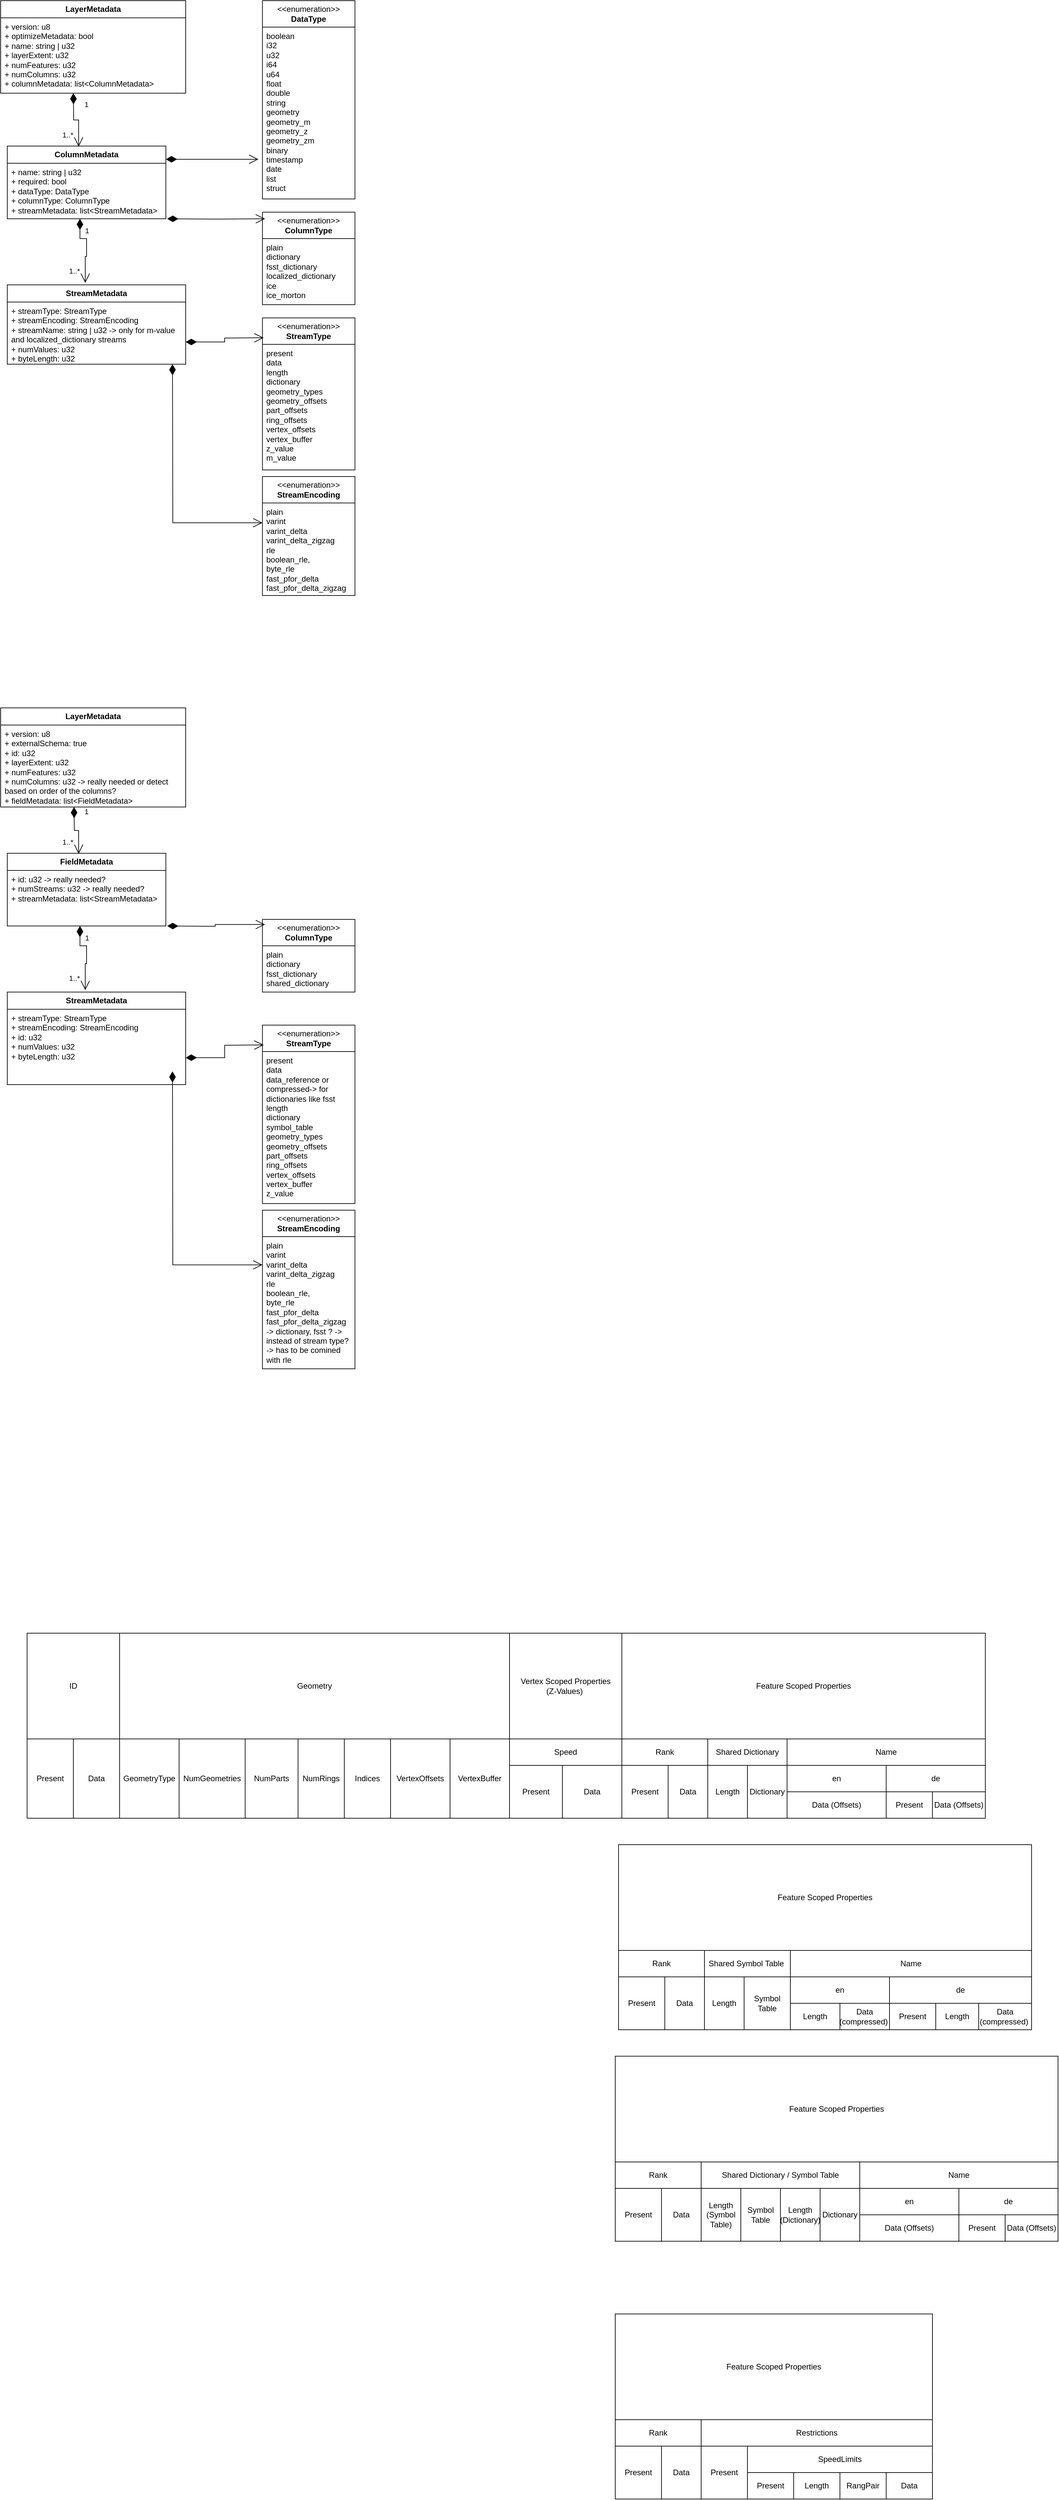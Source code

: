 <mxfile version="23.0.2" type="device">
  <diagram name="Page-1" id="2YBvvXClWsGukQMizWep">
    <mxGraphModel dx="1434" dy="866" grid="1" gridSize="10" guides="1" tooltips="1" connect="1" arrows="1" fold="1" page="1" pageScale="1" pageWidth="850" pageHeight="1100" math="0" shadow="0">
      <root>
        <mxCell id="0" />
        <mxCell id="1" parent="0" />
        <mxCell id="l-rinapcZIfxHJ7ZMDAc-74" value="&lt;b&gt;LayerMetadata&lt;/b&gt;" style="swimlane;fontStyle=0;childLayout=stackLayout;horizontal=1;startSize=26;fillColor=none;horizontalStack=0;resizeParent=1;resizeParentMax=0;resizeLast=0;collapsible=1;marginBottom=0;whiteSpace=wrap;html=1;" parent="1" vertex="1">
          <mxGeometry x="50" y="30" width="280" height="140" as="geometry" />
        </mxCell>
        <mxCell id="l-rinapcZIfxHJ7ZMDAc-75" value="+ version: u8&lt;br&gt;+ optimizeMetadata: bool&lt;br style=&quot;border-color: var(--border-color);&quot;&gt;+ name: string | u32&lt;br style=&quot;border-color: var(--border-color);&quot;&gt;+ layerExtent: u32&lt;br&gt;+ numFeatures: u32&lt;br&gt;+ numColumns: u32&lt;br&gt;+ columnMetadata: list&amp;lt;ColumnMetadata&amp;gt;" style="text;strokeColor=none;fillColor=none;align=left;verticalAlign=top;spacingLeft=4;spacingRight=4;overflow=hidden;rotatable=0;points=[[0,0.5],[1,0.5]];portConstraint=eastwest;whiteSpace=wrap;html=1;" parent="l-rinapcZIfxHJ7ZMDAc-74" vertex="1">
          <mxGeometry y="26" width="280" height="114" as="geometry" />
        </mxCell>
        <mxCell id="Jd3EaR2XywZya7DofICR-31" value="" style="endArrow=open;html=1;endSize=12;startArrow=diamondThin;startSize=14;startFill=1;edgeStyle=orthogonalEdgeStyle;align=left;verticalAlign=bottom;rounded=0;entryX=0.45;entryY=0.008;entryDx=0;entryDy=0;entryPerimeter=0;" parent="l-rinapcZIfxHJ7ZMDAc-74" target="Jd3EaR2XywZya7DofICR-1" edge="1">
          <mxGeometry x="-1" y="3" relative="1" as="geometry">
            <mxPoint x="110" y="140" as="sourcePoint" />
            <mxPoint x="250" y="140" as="targetPoint" />
          </mxGeometry>
        </mxCell>
        <mxCell id="l-rinapcZIfxHJ7ZMDAc-76" value="&amp;lt;&amp;lt;enumeration&amp;gt;&amp;gt;&lt;br style=&quot;border-color: var(--border-color); font-weight: 700;&quot;&gt;&lt;b&gt;DataType&lt;/b&gt;" style="swimlane;fontStyle=0;childLayout=stackLayout;horizontal=1;startSize=40;fillColor=none;horizontalStack=0;resizeParent=1;resizeParentMax=0;resizeLast=0;collapsible=1;marginBottom=0;whiteSpace=wrap;html=1;" parent="1" vertex="1">
          <mxGeometry x="446.13" y="30" width="140" height="300" as="geometry" />
        </mxCell>
        <mxCell id="l-rinapcZIfxHJ7ZMDAc-77" value="boolean&lt;br&gt;i32&lt;br&gt;u32&lt;br&gt;i64&lt;br style=&quot;border-color: var(--border-color);&quot;&gt;u64&lt;br&gt;float&lt;br&gt;double&lt;br&gt;string&lt;br&gt;geometry&lt;br&gt;geometry_m&lt;br&gt;geometry_z&lt;br&gt;geometry_zm&lt;br&gt;binary&lt;br&gt;timestamp&lt;br&gt;date&lt;br&gt;list&lt;br&gt;struct" style="text;strokeColor=none;fillColor=none;align=left;verticalAlign=top;spacingLeft=4;spacingRight=4;overflow=hidden;rotatable=0;points=[[0,0.5],[1,0.5]];portConstraint=eastwest;whiteSpace=wrap;html=1;" parent="l-rinapcZIfxHJ7ZMDAc-76" vertex="1">
          <mxGeometry y="40" width="140" height="260" as="geometry" />
        </mxCell>
        <mxCell id="l-rinapcZIfxHJ7ZMDAc-87" value="" style="endArrow=open;html=1;endSize=12;startArrow=diamondThin;startSize=14;startFill=1;edgeStyle=orthogonalEdgeStyle;align=left;verticalAlign=bottom;rounded=0;" parent="1" edge="1">
          <mxGeometry x="-1" y="3" relative="1" as="geometry">
            <mxPoint x="300" y="270" as="sourcePoint" />
            <mxPoint x="440" y="270" as="targetPoint" />
          </mxGeometry>
        </mxCell>
        <mxCell id="Jd3EaR2XywZya7DofICR-1" value="&lt;b&gt;ColumnMetadata&lt;/b&gt;" style="swimlane;fontStyle=0;childLayout=stackLayout;horizontal=1;startSize=26;fillColor=none;horizontalStack=0;resizeParent=1;resizeParentMax=0;resizeLast=0;collapsible=1;marginBottom=0;whiteSpace=wrap;html=1;" parent="1" vertex="1">
          <mxGeometry x="60" y="250" width="240" height="110" as="geometry" />
        </mxCell>
        <mxCell id="Jd3EaR2XywZya7DofICR-2" value="+ name: string | u32&lt;br&gt;+ required: bool&lt;br&gt;+ dataType: DataType&lt;br&gt;+ columnType: ColumnType&lt;br&gt;+ streamMetadata: list&amp;lt;StreamMetadata&amp;gt;" style="text;strokeColor=none;fillColor=none;align=left;verticalAlign=top;spacingLeft=4;spacingRight=4;overflow=hidden;rotatable=0;points=[[0,0.5],[1,0.5]];portConstraint=eastwest;whiteSpace=wrap;html=1;" parent="Jd3EaR2XywZya7DofICR-1" vertex="1">
          <mxGeometry y="26" width="240" height="84" as="geometry" />
        </mxCell>
        <mxCell id="Jd3EaR2XywZya7DofICR-17" value="&amp;lt;&amp;lt;enumeration&amp;gt;&amp;gt;&lt;br style=&quot;border-color: var(--border-color); font-weight: 700;&quot;&gt;&lt;b&gt;ColumnType&lt;/b&gt;" style="swimlane;fontStyle=0;childLayout=stackLayout;horizontal=1;startSize=40;fillColor=none;horizontalStack=0;resizeParent=1;resizeParentMax=0;resizeLast=0;collapsible=1;marginBottom=0;whiteSpace=wrap;html=1;" parent="1" vertex="1">
          <mxGeometry x="446.13" y="350" width="140" height="140" as="geometry" />
        </mxCell>
        <mxCell id="Jd3EaR2XywZya7DofICR-18" value="plain&lt;br&gt;dictionary&lt;br&gt;fsst_dictionary&lt;br&gt;localized_dictionary&lt;br&gt;ice&lt;br&gt;ice_morton" style="text;strokeColor=none;fillColor=none;align=left;verticalAlign=top;spacingLeft=4;spacingRight=4;overflow=hidden;rotatable=0;points=[[0,0.5],[1,0.5]];portConstraint=eastwest;whiteSpace=wrap;html=1;" parent="Jd3EaR2XywZya7DofICR-17" vertex="1">
          <mxGeometry y="40" width="140" height="100" as="geometry" />
        </mxCell>
        <mxCell id="Jd3EaR2XywZya7DofICR-19" value="" style="endArrow=open;html=1;endSize=12;startArrow=diamondThin;startSize=14;startFill=1;edgeStyle=orthogonalEdgeStyle;align=left;verticalAlign=bottom;rounded=0;exitX=1;exitY=0.643;exitDx=0;exitDy=0;exitPerimeter=0;" parent="1" source="Jd3EaR2XywZya7DofICR-26" edge="1">
          <mxGeometry x="-1" y="3" relative="1" as="geometry">
            <mxPoint x="308" y="540" as="sourcePoint" />
            <mxPoint x="448" y="540" as="targetPoint" />
            <Array as="points" />
          </mxGeometry>
        </mxCell>
        <mxCell id="Jd3EaR2XywZya7DofICR-25" value="&lt;b&gt;StreamMetadata&lt;/b&gt;" style="swimlane;fontStyle=0;childLayout=stackLayout;horizontal=1;startSize=26;fillColor=none;horizontalStack=0;resizeParent=1;resizeParentMax=0;resizeLast=0;collapsible=1;marginBottom=0;whiteSpace=wrap;html=1;" parent="1" vertex="1">
          <mxGeometry x="60" y="460" width="270" height="120" as="geometry" />
        </mxCell>
        <mxCell id="Jd3EaR2XywZya7DofICR-26" value="+ streamType: StreamType&lt;br&gt;+ streamEncoding: StreamEncoding&lt;br&gt;+ streamName: string | u32 -&amp;gt; only for m-value and localized_dictionary streams&lt;br&gt;+ numValues: u32&lt;br&gt;+ byteLength: u32" style="text;strokeColor=none;fillColor=none;align=left;verticalAlign=top;spacingLeft=4;spacingRight=4;overflow=hidden;rotatable=0;points=[[0,0.5],[1,0.5]];portConstraint=eastwest;whiteSpace=wrap;html=1;" parent="Jd3EaR2XywZya7DofICR-25" vertex="1">
          <mxGeometry y="26" width="270" height="94" as="geometry" />
        </mxCell>
        <mxCell id="Jd3EaR2XywZya7DofICR-32" value="1" style="edgeLabel;resizable=0;html=1;align=left;verticalAlign=top;" parent="1" connectable="0" vertex="1">
          <mxGeometry x="190" y="380" as="geometry">
            <mxPoint x="-15" y="-206" as="offset" />
          </mxGeometry>
        </mxCell>
        <mxCell id="Jd3EaR2XywZya7DofICR-38" value="1..*" style="edgeLabel;resizable=0;html=1;align=right;verticalAlign=top;" parent="1" connectable="0" vertex="1">
          <mxGeometry x="160" y="220" as="geometry" />
        </mxCell>
        <mxCell id="Jd3EaR2XywZya7DofICR-41" value="" style="endArrow=open;html=1;endSize=12;startArrow=diamondThin;startSize=14;startFill=1;edgeStyle=orthogonalEdgeStyle;align=left;verticalAlign=bottom;rounded=0;entryX=0.45;entryY=0.008;entryDx=0;entryDy=0;entryPerimeter=0;" parent="1" edge="1">
          <mxGeometry x="-1" y="3" relative="1" as="geometry">
            <mxPoint x="170" y="360" as="sourcePoint" />
            <mxPoint x="178" y="457" as="targetPoint" />
            <Array as="points">
              <mxPoint x="170" y="390" />
              <mxPoint x="180" y="390" />
              <mxPoint x="180" y="417" />
              <mxPoint x="178" y="417" />
            </Array>
          </mxGeometry>
        </mxCell>
        <mxCell id="Jd3EaR2XywZya7DofICR-42" value="1..*" style="edgeLabel;resizable=0;html=1;align=right;verticalAlign=top;" parent="1" connectable="0" vertex="1">
          <mxGeometry x="170" y="426" as="geometry" />
        </mxCell>
        <mxCell id="Jd3EaR2XywZya7DofICR-43" value="1" style="edgeLabel;resizable=0;html=1;align=right;verticalAlign=top;" parent="1" connectable="0" vertex="1">
          <mxGeometry x="184" y="365" as="geometry" />
        </mxCell>
        <mxCell id="Jd3EaR2XywZya7DofICR-45" value="&amp;lt;&amp;lt;enumeration&amp;gt;&amp;gt;&lt;br style=&quot;border-color: var(--border-color); font-weight: 700;&quot;&gt;&lt;b&gt;StreamEncoding&lt;/b&gt;" style="swimlane;fontStyle=0;childLayout=stackLayout;horizontal=1;startSize=40;fillColor=none;horizontalStack=0;resizeParent=1;resizeParentMax=0;resizeLast=0;collapsible=1;marginBottom=0;whiteSpace=wrap;html=1;" parent="1" vertex="1">
          <mxGeometry x="446.13" y="750" width="140" height="180" as="geometry" />
        </mxCell>
        <mxCell id="Jd3EaR2XywZya7DofICR-46" value="plain&lt;br&gt;varint&lt;br&gt;varint_delta&lt;br&gt;varint_delta_zigzag&lt;br&gt;rle&lt;br&gt;boolean_rle,&lt;br&gt;byte_rle&lt;br&gt;fast_pfor_delta&lt;br&gt;fast_pfor_delta_zigzag&lt;br&gt;" style="text;strokeColor=none;fillColor=none;align=left;verticalAlign=top;spacingLeft=4;spacingRight=4;overflow=hidden;rotatable=0;points=[[0,0.5],[1,0.5]];portConstraint=eastwest;whiteSpace=wrap;html=1;" parent="Jd3EaR2XywZya7DofICR-45" vertex="1">
          <mxGeometry y="40" width="140" height="140" as="geometry" />
        </mxCell>
        <mxCell id="Jd3EaR2XywZya7DofICR-47" value="" style="endArrow=open;html=1;endSize=12;startArrow=diamondThin;startSize=14;startFill=1;edgeStyle=orthogonalEdgeStyle;align=left;verticalAlign=bottom;rounded=0;entryX=0;entryY=0.214;entryDx=0;entryDy=0;entryPerimeter=0;" parent="1" target="Jd3EaR2XywZya7DofICR-46" edge="1">
          <mxGeometry x="-1" y="3" relative="1" as="geometry">
            <mxPoint x="310" y="580" as="sourcePoint" />
            <mxPoint x="448" y="530" as="targetPoint" />
          </mxGeometry>
        </mxCell>
        <mxCell id="Jd3EaR2XywZya7DofICR-48" value="&amp;lt;&amp;lt;enumeration&amp;gt;&amp;gt;&lt;br style=&quot;border-color: var(--border-color); font-weight: 700;&quot;&gt;&lt;b&gt;StreamType&lt;/b&gt;" style="swimlane;fontStyle=0;childLayout=stackLayout;horizontal=1;startSize=40;fillColor=none;horizontalStack=0;resizeParent=1;resizeParentMax=0;resizeLast=0;collapsible=1;marginBottom=0;whiteSpace=wrap;html=1;" parent="1" vertex="1">
          <mxGeometry x="446.13" y="510" width="140" height="230" as="geometry" />
        </mxCell>
        <mxCell id="Jd3EaR2XywZya7DofICR-49" value="present&lt;br&gt;data&lt;br&gt;length&lt;br&gt;dictionary&lt;br&gt;geometry_types&lt;br&gt;geometry_offsets&lt;br&gt;part_offsets&lt;br&gt;ring_offsets&lt;br&gt;vertex_offsets&lt;br&gt;vertex_buffer&lt;br&gt;z_value&lt;br&gt;m_value" style="text;strokeColor=none;fillColor=none;align=left;verticalAlign=top;spacingLeft=4;spacingRight=4;overflow=hidden;rotatable=0;points=[[0,0.5],[1,0.5]];portConstraint=eastwest;whiteSpace=wrap;html=1;" parent="Jd3EaR2XywZya7DofICR-48" vertex="1">
          <mxGeometry y="40" width="140" height="190" as="geometry" />
        </mxCell>
        <mxCell id="Jd3EaR2XywZya7DofICR-50" value="" style="endArrow=open;html=1;endSize=12;startArrow=diamondThin;startSize=14;startFill=1;edgeStyle=orthogonalEdgeStyle;align=left;verticalAlign=bottom;rounded=0;entryX=0.028;entryY=0.071;entryDx=0;entryDy=0;entryPerimeter=0;" parent="1" target="Jd3EaR2XywZya7DofICR-17" edge="1">
          <mxGeometry x="-1" y="3" relative="1" as="geometry">
            <mxPoint x="302" y="360" as="sourcePoint" />
            <mxPoint x="442" y="360" as="targetPoint" />
            <Array as="points" />
          </mxGeometry>
        </mxCell>
        <mxCell id="0JohcG3czfdtflU6FVD1-1" value="&lt;b&gt;LayerMetadata&lt;/b&gt;" style="swimlane;fontStyle=0;childLayout=stackLayout;horizontal=1;startSize=26;fillColor=none;horizontalStack=0;resizeParent=1;resizeParentMax=0;resizeLast=0;collapsible=1;marginBottom=0;whiteSpace=wrap;html=1;" parent="1" vertex="1">
          <mxGeometry x="50" y="1100" width="280" height="150" as="geometry" />
        </mxCell>
        <mxCell id="0JohcG3czfdtflU6FVD1-2" value="+ version: u8&lt;br&gt;+ externalSchema: true&lt;br style=&quot;border-color: var(--border-color);&quot;&gt;+ id: u32&lt;br style=&quot;border-color: var(--border-color);&quot;&gt;+ layerExtent: u32&lt;br&gt;+ numFeatures: u32&lt;br&gt;+ numColumns: u32 -&amp;gt; really needed or detect based on order of the columns?&lt;br&gt;+ fieldMetadata: list&amp;lt;FieldMetadata&amp;gt;" style="text;strokeColor=none;fillColor=none;align=left;verticalAlign=top;spacingLeft=4;spacingRight=4;overflow=hidden;rotatable=0;points=[[0,0.5],[1,0.5]];portConstraint=eastwest;whiteSpace=wrap;html=1;" parent="0JohcG3czfdtflU6FVD1-1" vertex="1">
          <mxGeometry y="26" width="280" height="124" as="geometry" />
        </mxCell>
        <mxCell id="0JohcG3czfdtflU6FVD1-3" value="" style="endArrow=open;html=1;endSize=12;startArrow=diamondThin;startSize=14;startFill=1;edgeStyle=orthogonalEdgeStyle;align=left;verticalAlign=bottom;rounded=0;entryX=0.45;entryY=0.008;entryDx=0;entryDy=0;entryPerimeter=0;" parent="0JohcG3czfdtflU6FVD1-1" target="0JohcG3czfdtflU6FVD1-7" edge="1">
          <mxGeometry x="-1" y="3" relative="1" as="geometry">
            <mxPoint x="111" y="150" as="sourcePoint" />
            <mxPoint x="250" y="140" as="targetPoint" />
          </mxGeometry>
        </mxCell>
        <mxCell id="0JohcG3czfdtflU6FVD1-7" value="&lt;b&gt;FieldMetadata&lt;/b&gt;" style="swimlane;fontStyle=0;childLayout=stackLayout;horizontal=1;startSize=26;fillColor=none;horizontalStack=0;resizeParent=1;resizeParentMax=0;resizeLast=0;collapsible=1;marginBottom=0;whiteSpace=wrap;html=1;" parent="1" vertex="1">
          <mxGeometry x="60" y="1320" width="240" height="110" as="geometry" />
        </mxCell>
        <mxCell id="0JohcG3czfdtflU6FVD1-8" value="+ id: u32 -&amp;gt; really needed?&lt;br&gt;+ numStreams: u32 -&amp;gt; really needed?&lt;br&gt;+ streamMetadata: list&amp;lt;StreamMetadata&amp;gt;" style="text;strokeColor=none;fillColor=none;align=left;verticalAlign=top;spacingLeft=4;spacingRight=4;overflow=hidden;rotatable=0;points=[[0,0.5],[1,0.5]];portConstraint=eastwest;whiteSpace=wrap;html=1;" parent="0JohcG3czfdtflU6FVD1-7" vertex="1">
          <mxGeometry y="26" width="240" height="84" as="geometry" />
        </mxCell>
        <mxCell id="0JohcG3czfdtflU6FVD1-9" value="&amp;lt;&amp;lt;enumeration&amp;gt;&amp;gt;&lt;br style=&quot;border-color: var(--border-color); font-weight: 700;&quot;&gt;&lt;b&gt;ColumnType&lt;/b&gt;" style="swimlane;fontStyle=0;childLayout=stackLayout;horizontal=1;startSize=40;fillColor=none;horizontalStack=0;resizeParent=1;resizeParentMax=0;resizeLast=0;collapsible=1;marginBottom=0;whiteSpace=wrap;html=1;" parent="1" vertex="1">
          <mxGeometry x="446.13" y="1420" width="140" height="110" as="geometry" />
        </mxCell>
        <mxCell id="0JohcG3czfdtflU6FVD1-10" value="plain&lt;br&gt;dictionary&lt;br&gt;fsst_dictionary&lt;br&gt;shared_dictionary&lt;br&gt;" style="text;strokeColor=none;fillColor=none;align=left;verticalAlign=top;spacingLeft=4;spacingRight=4;overflow=hidden;rotatable=0;points=[[0,0.5],[1,0.5]];portConstraint=eastwest;whiteSpace=wrap;html=1;" parent="0JohcG3czfdtflU6FVD1-9" vertex="1">
          <mxGeometry y="40" width="140" height="70" as="geometry" />
        </mxCell>
        <mxCell id="0JohcG3czfdtflU6FVD1-11" value="" style="endArrow=open;html=1;endSize=12;startArrow=diamondThin;startSize=14;startFill=1;edgeStyle=orthogonalEdgeStyle;align=left;verticalAlign=bottom;rounded=0;exitX=1;exitY=0.643;exitDx=0;exitDy=0;exitPerimeter=0;" parent="1" source="0JohcG3czfdtflU6FVD1-13" edge="1">
          <mxGeometry x="-1" y="3" relative="1" as="geometry">
            <mxPoint x="308" y="1610" as="sourcePoint" />
            <mxPoint x="448" y="1610" as="targetPoint" />
            <Array as="points" />
          </mxGeometry>
        </mxCell>
        <mxCell id="0JohcG3czfdtflU6FVD1-12" value="&lt;b&gt;StreamMetadata&lt;/b&gt;" style="swimlane;fontStyle=0;childLayout=stackLayout;horizontal=1;startSize=26;fillColor=none;horizontalStack=0;resizeParent=1;resizeParentMax=0;resizeLast=0;collapsible=1;marginBottom=0;whiteSpace=wrap;html=1;" parent="1" vertex="1">
          <mxGeometry x="60" y="1530" width="270" height="140" as="geometry" />
        </mxCell>
        <mxCell id="0JohcG3czfdtflU6FVD1-13" value="+ streamType: StreamType&lt;br&gt;+ streamEncoding: StreamEncoding&lt;br&gt;+ id: u32&amp;nbsp;&lt;br&gt;+ numValues: u32&lt;br&gt;+ byteLength: u32" style="text;strokeColor=none;fillColor=none;align=left;verticalAlign=top;spacingLeft=4;spacingRight=4;overflow=hidden;rotatable=0;points=[[0,0.5],[1,0.5]];portConstraint=eastwest;whiteSpace=wrap;html=1;" parent="0JohcG3czfdtflU6FVD1-12" vertex="1">
          <mxGeometry y="26" width="270" height="114" as="geometry" />
        </mxCell>
        <mxCell id="0JohcG3czfdtflU6FVD1-14" value="1" style="edgeLabel;resizable=0;html=1;align=left;verticalAlign=top;" parent="1" connectable="0" vertex="1">
          <mxGeometry x="190" y="1450" as="geometry">
            <mxPoint x="-15" y="-206" as="offset" />
          </mxGeometry>
        </mxCell>
        <mxCell id="0JohcG3czfdtflU6FVD1-15" value="1..*" style="edgeLabel;resizable=0;html=1;align=right;verticalAlign=top;" parent="1" connectable="0" vertex="1">
          <mxGeometry x="160" y="1290" as="geometry" />
        </mxCell>
        <mxCell id="0JohcG3czfdtflU6FVD1-16" value="" style="endArrow=open;html=1;endSize=12;startArrow=diamondThin;startSize=14;startFill=1;edgeStyle=orthogonalEdgeStyle;align=left;verticalAlign=bottom;rounded=0;entryX=0.45;entryY=0.008;entryDx=0;entryDy=0;entryPerimeter=0;" parent="1" edge="1">
          <mxGeometry x="-1" y="3" relative="1" as="geometry">
            <mxPoint x="170" y="1430" as="sourcePoint" />
            <mxPoint x="178" y="1527" as="targetPoint" />
            <Array as="points">
              <mxPoint x="170" y="1460" />
              <mxPoint x="180" y="1460" />
              <mxPoint x="180" y="1487" />
              <mxPoint x="178" y="1487" />
            </Array>
          </mxGeometry>
        </mxCell>
        <mxCell id="0JohcG3czfdtflU6FVD1-17" value="1..*" style="edgeLabel;resizable=0;html=1;align=right;verticalAlign=top;" parent="1" connectable="0" vertex="1">
          <mxGeometry x="170" y="1496" as="geometry" />
        </mxCell>
        <mxCell id="0JohcG3czfdtflU6FVD1-18" value="1" style="edgeLabel;resizable=0;html=1;align=right;verticalAlign=top;" parent="1" connectable="0" vertex="1">
          <mxGeometry x="184" y="1435" as="geometry" />
        </mxCell>
        <mxCell id="0JohcG3czfdtflU6FVD1-19" value="&amp;lt;&amp;lt;enumeration&amp;gt;&amp;gt;&lt;br style=&quot;border-color: var(--border-color); font-weight: 700;&quot;&gt;&lt;b&gt;StreamEncoding&lt;/b&gt;" style="swimlane;fontStyle=0;childLayout=stackLayout;horizontal=1;startSize=40;fillColor=none;horizontalStack=0;resizeParent=1;resizeParentMax=0;resizeLast=0;collapsible=1;marginBottom=0;whiteSpace=wrap;html=1;" parent="1" vertex="1">
          <mxGeometry x="446.13" y="1860" width="140" height="240" as="geometry" />
        </mxCell>
        <mxCell id="0JohcG3czfdtflU6FVD1-20" value="plain&lt;br&gt;varint&lt;br&gt;varint_delta&lt;br&gt;varint_delta_zigzag&lt;br&gt;rle&lt;br&gt;boolean_rle,&lt;br&gt;byte_rle&lt;br&gt;fast_pfor_delta&lt;br&gt;fast_pfor_delta_zigzag&lt;br&gt;-&amp;gt; dictionary, fsst ? -&amp;gt; instead of stream type? -&amp;gt; has to be comined with rle" style="text;strokeColor=none;fillColor=none;align=left;verticalAlign=top;spacingLeft=4;spacingRight=4;overflow=hidden;rotatable=0;points=[[0,0.5],[1,0.5]];portConstraint=eastwest;whiteSpace=wrap;html=1;" parent="0JohcG3czfdtflU6FVD1-19" vertex="1">
          <mxGeometry y="40" width="140" height="200" as="geometry" />
        </mxCell>
        <mxCell id="0JohcG3czfdtflU6FVD1-21" value="" style="endArrow=open;html=1;endSize=12;startArrow=diamondThin;startSize=14;startFill=1;edgeStyle=orthogonalEdgeStyle;align=left;verticalAlign=bottom;rounded=0;entryX=0;entryY=0.214;entryDx=0;entryDy=0;entryPerimeter=0;" parent="1" target="0JohcG3czfdtflU6FVD1-20" edge="1">
          <mxGeometry x="-1" y="3" relative="1" as="geometry">
            <mxPoint x="310" y="1650" as="sourcePoint" />
            <mxPoint x="448" y="1600" as="targetPoint" />
          </mxGeometry>
        </mxCell>
        <mxCell id="0JohcG3czfdtflU6FVD1-22" value="&amp;lt;&amp;lt;enumeration&amp;gt;&amp;gt;&lt;br style=&quot;border-color: var(--border-color); font-weight: 700;&quot;&gt;&lt;b&gt;StreamType&lt;/b&gt;" style="swimlane;fontStyle=0;childLayout=stackLayout;horizontal=1;startSize=40;fillColor=none;horizontalStack=0;resizeParent=1;resizeParentMax=0;resizeLast=0;collapsible=1;marginBottom=0;whiteSpace=wrap;html=1;" parent="1" vertex="1">
          <mxGeometry x="446.13" y="1580" width="140" height="270" as="geometry" />
        </mxCell>
        <mxCell id="0JohcG3czfdtflU6FVD1-23" value="present&lt;br&gt;data&lt;br&gt;data_reference or compressed-&amp;gt; for dictionaries like fsst&lt;br&gt;length&lt;br&gt;dictionary&lt;br&gt;symbol_table&lt;br&gt;geometry_types&lt;br&gt;geometry_offsets&lt;br&gt;part_offsets&lt;br&gt;ring_offsets&lt;br&gt;vertex_offsets&lt;br&gt;vertex_buffer&lt;br&gt;z_value" style="text;strokeColor=none;fillColor=none;align=left;verticalAlign=top;spacingLeft=4;spacingRight=4;overflow=hidden;rotatable=0;points=[[0,0.5],[1,0.5]];portConstraint=eastwest;whiteSpace=wrap;html=1;" parent="0JohcG3czfdtflU6FVD1-22" vertex="1">
          <mxGeometry y="40" width="140" height="230" as="geometry" />
        </mxCell>
        <mxCell id="0JohcG3czfdtflU6FVD1-24" value="" style="endArrow=open;html=1;endSize=12;startArrow=diamondThin;startSize=14;startFill=1;edgeStyle=orthogonalEdgeStyle;align=left;verticalAlign=bottom;rounded=0;entryX=0.028;entryY=0.071;entryDx=0;entryDy=0;entryPerimeter=0;" parent="1" target="0JohcG3czfdtflU6FVD1-9" edge="1">
          <mxGeometry x="-1" y="3" relative="1" as="geometry">
            <mxPoint x="302" y="1430" as="sourcePoint" />
            <mxPoint x="442" y="1430" as="targetPoint" />
            <Array as="points" />
          </mxGeometry>
        </mxCell>
        <mxCell id="behlOS7L0J96E-RqEoWm-5" value="Feature Scoped Properties&lt;br&gt;" style="rounded=0;whiteSpace=wrap;html=1;" vertex="1" parent="1">
          <mxGeometry x="990" y="2500" width="550" height="160" as="geometry" />
        </mxCell>
        <mxCell id="behlOS7L0J96E-RqEoWm-6" value="Shared Dictionary" style="rounded=0;whiteSpace=wrap;html=1;" vertex="1" parent="1">
          <mxGeometry x="1120" y="2660" width="120" height="40" as="geometry" />
        </mxCell>
        <mxCell id="behlOS7L0J96E-RqEoWm-7" value="ID" style="rounded=0;whiteSpace=wrap;html=1;" vertex="1" parent="1">
          <mxGeometry x="90" y="2500" width="140" height="160" as="geometry" />
        </mxCell>
        <mxCell id="behlOS7L0J96E-RqEoWm-8" value="Geometry" style="rounded=0;whiteSpace=wrap;html=1;" vertex="1" parent="1">
          <mxGeometry x="230" y="2500" width="590" height="160" as="geometry" />
        </mxCell>
        <mxCell id="behlOS7L0J96E-RqEoWm-11" value="Data" style="rounded=0;whiteSpace=wrap;html=1;" vertex="1" parent="1">
          <mxGeometry x="160" y="2660" width="70" height="120" as="geometry" />
        </mxCell>
        <mxCell id="behlOS7L0J96E-RqEoWm-12" value="GeometryType" style="rounded=0;whiteSpace=wrap;html=1;" vertex="1" parent="1">
          <mxGeometry x="230" y="2660" width="90" height="120" as="geometry" />
        </mxCell>
        <mxCell id="behlOS7L0J96E-RqEoWm-13" value="NumGeometries" style="rounded=0;whiteSpace=wrap;html=1;" vertex="1" parent="1">
          <mxGeometry x="320" y="2660" width="100" height="120" as="geometry" />
        </mxCell>
        <mxCell id="behlOS7L0J96E-RqEoWm-14" value="NumParts" style="rounded=0;whiteSpace=wrap;html=1;" vertex="1" parent="1">
          <mxGeometry x="420" y="2660" width="80" height="120" as="geometry" />
        </mxCell>
        <mxCell id="behlOS7L0J96E-RqEoWm-15" value="NumRings" style="rounded=0;whiteSpace=wrap;html=1;" vertex="1" parent="1">
          <mxGeometry x="500" y="2660" width="70" height="120" as="geometry" />
        </mxCell>
        <mxCell id="behlOS7L0J96E-RqEoWm-16" value="Indices" style="rounded=0;whiteSpace=wrap;html=1;" vertex="1" parent="1">
          <mxGeometry x="570" y="2660" width="70" height="120" as="geometry" />
        </mxCell>
        <mxCell id="behlOS7L0J96E-RqEoWm-17" value="VertexOffsets" style="rounded=0;whiteSpace=wrap;html=1;" vertex="1" parent="1">
          <mxGeometry x="640" y="2660" width="90" height="120" as="geometry" />
        </mxCell>
        <mxCell id="behlOS7L0J96E-RqEoWm-18" value="VertexBuffer" style="rounded=0;whiteSpace=wrap;html=1;" vertex="1" parent="1">
          <mxGeometry x="730" y="2660" width="90" height="120" as="geometry" />
        </mxCell>
        <mxCell id="behlOS7L0J96E-RqEoWm-19" value="Present" style="rounded=0;whiteSpace=wrap;html=1;" vertex="1" parent="1">
          <mxGeometry x="90" y="2660" width="70" height="120" as="geometry" />
        </mxCell>
        <mxCell id="behlOS7L0J96E-RqEoWm-20" value="Vertex Scoped Properties&lt;br&gt;(Z-Values)&amp;nbsp;" style="rounded=0;whiteSpace=wrap;html=1;" vertex="1" parent="1">
          <mxGeometry x="820" y="2500" width="170" height="160" as="geometry" />
        </mxCell>
        <mxCell id="behlOS7L0J96E-RqEoWm-21" value="Present" style="rounded=0;whiteSpace=wrap;html=1;" vertex="1" parent="1">
          <mxGeometry x="820" y="2700" width="80" height="80" as="geometry" />
        </mxCell>
        <mxCell id="behlOS7L0J96E-RqEoWm-22" value="Data" style="rounded=0;whiteSpace=wrap;html=1;" vertex="1" parent="1">
          <mxGeometry x="900" y="2700" width="90" height="80" as="geometry" />
        </mxCell>
        <mxCell id="behlOS7L0J96E-RqEoWm-23" value="Present&lt;br&gt;" style="rounded=0;whiteSpace=wrap;html=1;direction=south;" vertex="1" parent="1">
          <mxGeometry x="990" y="2700" width="70" height="80" as="geometry" />
        </mxCell>
        <mxCell id="behlOS7L0J96E-RqEoWm-24" value="Data&lt;br&gt;" style="rounded=0;whiteSpace=wrap;html=1;" vertex="1" parent="1">
          <mxGeometry x="1060" y="2700" width="60" height="80" as="geometry" />
        </mxCell>
        <mxCell id="behlOS7L0J96E-RqEoWm-25" value="Length" style="rounded=0;whiteSpace=wrap;html=1;" vertex="1" parent="1">
          <mxGeometry x="1120" y="2700" width="60" height="80" as="geometry" />
        </mxCell>
        <mxCell id="behlOS7L0J96E-RqEoWm-26" value="Dictionary" style="rounded=0;whiteSpace=wrap;html=1;" vertex="1" parent="1">
          <mxGeometry x="1180" y="2700" width="60" height="80" as="geometry" />
        </mxCell>
        <mxCell id="behlOS7L0J96E-RqEoWm-27" value="Data (Offsets)" style="rounded=0;whiteSpace=wrap;html=1;" vertex="1" parent="1">
          <mxGeometry x="1460" y="2740" width="80" height="40" as="geometry" />
        </mxCell>
        <mxCell id="behlOS7L0J96E-RqEoWm-29" value="Rank" style="rounded=0;whiteSpace=wrap;html=1;" vertex="1" parent="1">
          <mxGeometry x="990" y="2660" width="130" height="40" as="geometry" />
        </mxCell>
        <mxCell id="behlOS7L0J96E-RqEoWm-30" value="Speed" style="rounded=0;whiteSpace=wrap;html=1;" vertex="1" parent="1">
          <mxGeometry x="820" y="2660" width="170" height="40" as="geometry" />
        </mxCell>
        <mxCell id="behlOS7L0J96E-RqEoWm-33" value="Present" style="rounded=0;whiteSpace=wrap;html=1;" vertex="1" parent="1">
          <mxGeometry x="1390" y="2740" width="70" height="40" as="geometry" />
        </mxCell>
        <mxCell id="behlOS7L0J96E-RqEoWm-35" value="Data (Offsets)" style="rounded=0;whiteSpace=wrap;html=1;" vertex="1" parent="1">
          <mxGeometry x="1240" y="2740" width="150" height="40" as="geometry" />
        </mxCell>
        <mxCell id="behlOS7L0J96E-RqEoWm-36" value="en" style="rounded=0;whiteSpace=wrap;html=1;" vertex="1" parent="1">
          <mxGeometry x="1240" y="2700" width="150" height="40" as="geometry" />
        </mxCell>
        <mxCell id="behlOS7L0J96E-RqEoWm-41" value="Name" style="rounded=0;whiteSpace=wrap;html=1;" vertex="1" parent="1">
          <mxGeometry x="1240" y="2660" width="300" height="40" as="geometry" />
        </mxCell>
        <mxCell id="behlOS7L0J96E-RqEoWm-43" value="de" style="rounded=0;whiteSpace=wrap;html=1;" vertex="1" parent="1">
          <mxGeometry x="1390" y="2700" width="150" height="40" as="geometry" />
        </mxCell>
        <mxCell id="behlOS7L0J96E-RqEoWm-97" value="Feature Scoped Properties&lt;br&gt;" style="rounded=0;whiteSpace=wrap;html=1;" vertex="1" parent="1">
          <mxGeometry x="980" y="3140" width="670" height="160" as="geometry" />
        </mxCell>
        <mxCell id="behlOS7L0J96E-RqEoWm-98" value="Shared Dictionary / Symbol Table" style="rounded=0;whiteSpace=wrap;html=1;" vertex="1" parent="1">
          <mxGeometry x="1110" y="3300" width="240" height="40" as="geometry" />
        </mxCell>
        <mxCell id="behlOS7L0J96E-RqEoWm-99" value="Present&lt;br&gt;" style="rounded=0;whiteSpace=wrap;html=1;direction=south;" vertex="1" parent="1">
          <mxGeometry x="980" y="3340" width="70" height="80" as="geometry" />
        </mxCell>
        <mxCell id="behlOS7L0J96E-RqEoWm-100" value="Data&lt;br&gt;" style="rounded=0;whiteSpace=wrap;html=1;" vertex="1" parent="1">
          <mxGeometry x="1050" y="3340" width="60" height="80" as="geometry" />
        </mxCell>
        <mxCell id="behlOS7L0J96E-RqEoWm-101" value="Length (Dictionary)" style="rounded=0;whiteSpace=wrap;html=1;" vertex="1" parent="1">
          <mxGeometry x="1230" y="3340" width="60" height="80" as="geometry" />
        </mxCell>
        <mxCell id="behlOS7L0J96E-RqEoWm-102" value="Dictionary" style="rounded=0;whiteSpace=wrap;html=1;" vertex="1" parent="1">
          <mxGeometry x="1290" y="3340" width="60" height="80" as="geometry" />
        </mxCell>
        <mxCell id="behlOS7L0J96E-RqEoWm-103" value="Rank" style="rounded=0;whiteSpace=wrap;html=1;" vertex="1" parent="1">
          <mxGeometry x="980" y="3300" width="130" height="40" as="geometry" />
        </mxCell>
        <mxCell id="behlOS7L0J96E-RqEoWm-104" value="Length&lt;br&gt;(Symbol Table)" style="rounded=0;whiteSpace=wrap;html=1;" vertex="1" parent="1">
          <mxGeometry x="1110" y="3340" width="60" height="80" as="geometry" />
        </mxCell>
        <mxCell id="behlOS7L0J96E-RqEoWm-105" value="Symbol&lt;br&gt;Table" style="rounded=0;whiteSpace=wrap;html=1;" vertex="1" parent="1">
          <mxGeometry x="1170" y="3340" width="60" height="80" as="geometry" />
        </mxCell>
        <mxCell id="behlOS7L0J96E-RqEoWm-106" value="Data (Offsets)" style="rounded=0;whiteSpace=wrap;html=1;" vertex="1" parent="1">
          <mxGeometry x="1570" y="3380" width="80" height="40" as="geometry" />
        </mxCell>
        <mxCell id="behlOS7L0J96E-RqEoWm-107" value="Present" style="rounded=0;whiteSpace=wrap;html=1;" vertex="1" parent="1">
          <mxGeometry x="1500" y="3380" width="70" height="40" as="geometry" />
        </mxCell>
        <mxCell id="behlOS7L0J96E-RqEoWm-108" value="Data (Offsets)" style="rounded=0;whiteSpace=wrap;html=1;" vertex="1" parent="1">
          <mxGeometry x="1350" y="3380" width="150" height="40" as="geometry" />
        </mxCell>
        <mxCell id="behlOS7L0J96E-RqEoWm-109" value="en" style="rounded=0;whiteSpace=wrap;html=1;" vertex="1" parent="1">
          <mxGeometry x="1350" y="3340" width="150" height="40" as="geometry" />
        </mxCell>
        <mxCell id="behlOS7L0J96E-RqEoWm-110" value="Name" style="rounded=0;whiteSpace=wrap;html=1;" vertex="1" parent="1">
          <mxGeometry x="1350" y="3300" width="300" height="40" as="geometry" />
        </mxCell>
        <mxCell id="behlOS7L0J96E-RqEoWm-111" value="de" style="rounded=0;whiteSpace=wrap;html=1;" vertex="1" parent="1">
          <mxGeometry x="1500" y="3340" width="150" height="40" as="geometry" />
        </mxCell>
        <mxCell id="behlOS7L0J96E-RqEoWm-112" value="Feature Scoped Properties&lt;br&gt;" style="rounded=0;whiteSpace=wrap;html=1;" vertex="1" parent="1">
          <mxGeometry x="985" y="2820" width="625" height="160" as="geometry" />
        </mxCell>
        <mxCell id="behlOS7L0J96E-RqEoWm-113" value="Shared Symbol Table&amp;nbsp;" style="rounded=0;whiteSpace=wrap;html=1;" vertex="1" parent="1">
          <mxGeometry x="1115" y="2980" width="130" height="40" as="geometry" />
        </mxCell>
        <mxCell id="behlOS7L0J96E-RqEoWm-114" value="Present&lt;br&gt;" style="rounded=0;whiteSpace=wrap;html=1;direction=south;" vertex="1" parent="1">
          <mxGeometry x="985" y="3020" width="70" height="80" as="geometry" />
        </mxCell>
        <mxCell id="behlOS7L0J96E-RqEoWm-115" value="Data&lt;br&gt;" style="rounded=0;whiteSpace=wrap;html=1;" vertex="1" parent="1">
          <mxGeometry x="1055" y="3020" width="60" height="80" as="geometry" />
        </mxCell>
        <mxCell id="behlOS7L0J96E-RqEoWm-116" value="Rank" style="rounded=0;whiteSpace=wrap;html=1;" vertex="1" parent="1">
          <mxGeometry x="985" y="2980" width="130" height="40" as="geometry" />
        </mxCell>
        <mxCell id="behlOS7L0J96E-RqEoWm-117" value="Length&lt;br&gt;" style="rounded=0;whiteSpace=wrap;html=1;" vertex="1" parent="1">
          <mxGeometry x="1115" y="3020" width="60" height="80" as="geometry" />
        </mxCell>
        <mxCell id="behlOS7L0J96E-RqEoWm-118" value="Symbol&lt;br&gt;Table" style="rounded=0;whiteSpace=wrap;html=1;" vertex="1" parent="1">
          <mxGeometry x="1175" y="3020" width="70" height="80" as="geometry" />
        </mxCell>
        <mxCell id="behlOS7L0J96E-RqEoWm-119" value="Data&lt;br&gt;(compressed)&amp;nbsp;" style="rounded=0;whiteSpace=wrap;html=1;" vertex="1" parent="1">
          <mxGeometry x="1530" y="3060" width="80" height="40" as="geometry" />
        </mxCell>
        <mxCell id="behlOS7L0J96E-RqEoWm-120" value="Present" style="rounded=0;whiteSpace=wrap;html=1;" vertex="1" parent="1">
          <mxGeometry x="1395" y="3060" width="70" height="40" as="geometry" />
        </mxCell>
        <mxCell id="behlOS7L0J96E-RqEoWm-121" value="Data&lt;br&gt;(compressed)&amp;nbsp;" style="rounded=0;whiteSpace=wrap;html=1;" vertex="1" parent="1">
          <mxGeometry x="1320" y="3060" width="75" height="40" as="geometry" />
        </mxCell>
        <mxCell id="behlOS7L0J96E-RqEoWm-122" value="en" style="rounded=0;whiteSpace=wrap;html=1;" vertex="1" parent="1">
          <mxGeometry x="1245" y="3020" width="150" height="40" as="geometry" />
        </mxCell>
        <mxCell id="behlOS7L0J96E-RqEoWm-123" value="Name" style="rounded=0;whiteSpace=wrap;html=1;" vertex="1" parent="1">
          <mxGeometry x="1245" y="2980" width="365" height="40" as="geometry" />
        </mxCell>
        <mxCell id="behlOS7L0J96E-RqEoWm-124" value="de" style="rounded=0;whiteSpace=wrap;html=1;" vertex="1" parent="1">
          <mxGeometry x="1395" y="3020" width="215" height="40" as="geometry" />
        </mxCell>
        <mxCell id="behlOS7L0J96E-RqEoWm-125" value="Length&lt;br&gt;" style="rounded=0;whiteSpace=wrap;html=1;" vertex="1" parent="1">
          <mxGeometry x="1245" y="3060" width="75" height="40" as="geometry" />
        </mxCell>
        <mxCell id="behlOS7L0J96E-RqEoWm-126" value="Length&lt;br&gt;" style="rounded=0;whiteSpace=wrap;html=1;" vertex="1" parent="1">
          <mxGeometry x="1465" y="3060" width="65" height="40" as="geometry" />
        </mxCell>
        <mxCell id="behlOS7L0J96E-RqEoWm-127" value="Feature Scoped Properties&lt;br&gt;" style="rounded=0;whiteSpace=wrap;html=1;" vertex="1" parent="1">
          <mxGeometry x="980" y="3530" width="480" height="160" as="geometry" />
        </mxCell>
        <mxCell id="behlOS7L0J96E-RqEoWm-129" value="Present&lt;br&gt;" style="rounded=0;whiteSpace=wrap;html=1;direction=south;" vertex="1" parent="1">
          <mxGeometry x="980" y="3730" width="70" height="80" as="geometry" />
        </mxCell>
        <mxCell id="behlOS7L0J96E-RqEoWm-130" value="Data&lt;br&gt;" style="rounded=0;whiteSpace=wrap;html=1;" vertex="1" parent="1">
          <mxGeometry x="1050" y="3730" width="60" height="80" as="geometry" />
        </mxCell>
        <mxCell id="behlOS7L0J96E-RqEoWm-133" value="Rank" style="rounded=0;whiteSpace=wrap;html=1;" vertex="1" parent="1">
          <mxGeometry x="980" y="3690" width="130" height="40" as="geometry" />
        </mxCell>
        <mxCell id="behlOS7L0J96E-RqEoWm-140" value="Restrictions" style="rounded=0;whiteSpace=wrap;html=1;" vertex="1" parent="1">
          <mxGeometry x="1110" y="3690" width="350" height="40" as="geometry" />
        </mxCell>
        <mxCell id="behlOS7L0J96E-RqEoWm-142" value="SpeedLimits" style="rounded=0;whiteSpace=wrap;html=1;" vertex="1" parent="1">
          <mxGeometry x="1180" y="3730" width="280" height="40" as="geometry" />
        </mxCell>
        <mxCell id="behlOS7L0J96E-RqEoWm-143" value="Present&lt;br&gt;" style="rounded=0;whiteSpace=wrap;html=1;direction=south;" vertex="1" parent="1">
          <mxGeometry x="1110" y="3730" width="70" height="80" as="geometry" />
        </mxCell>
        <mxCell id="behlOS7L0J96E-RqEoWm-144" value="Present&lt;br&gt;" style="rounded=0;whiteSpace=wrap;html=1;direction=south;" vertex="1" parent="1">
          <mxGeometry x="1180" y="3770" width="70" height="40" as="geometry" />
        </mxCell>
        <mxCell id="behlOS7L0J96E-RqEoWm-145" value="Length" style="rounded=0;whiteSpace=wrap;html=1;direction=south;" vertex="1" parent="1">
          <mxGeometry x="1250" y="3770" width="70" height="40" as="geometry" />
        </mxCell>
        <mxCell id="behlOS7L0J96E-RqEoWm-146" value="RangPair" style="rounded=0;whiteSpace=wrap;html=1;direction=south;" vertex="1" parent="1">
          <mxGeometry x="1320" y="3770" width="70" height="40" as="geometry" />
        </mxCell>
        <mxCell id="behlOS7L0J96E-RqEoWm-147" value="Data" style="rounded=0;whiteSpace=wrap;html=1;direction=south;" vertex="1" parent="1">
          <mxGeometry x="1390" y="3770" width="70" height="40" as="geometry" />
        </mxCell>
      </root>
    </mxGraphModel>
  </diagram>
</mxfile>
